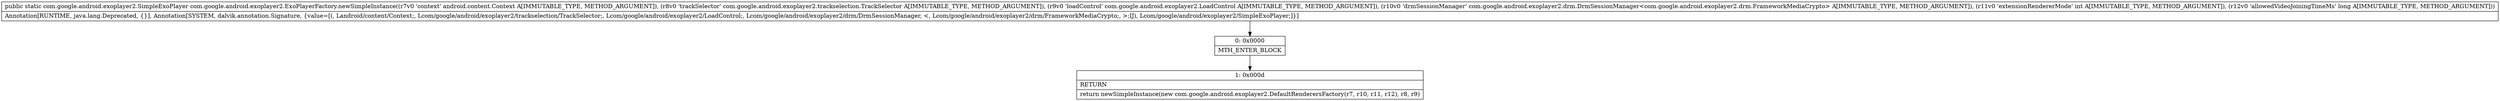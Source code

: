 digraph "CFG forcom.google.android.exoplayer2.ExoPlayerFactory.newSimpleInstance(Landroid\/content\/Context;Lcom\/google\/android\/exoplayer2\/trackselection\/TrackSelector;Lcom\/google\/android\/exoplayer2\/LoadControl;Lcom\/google\/android\/exoplayer2\/drm\/DrmSessionManager;IJ)Lcom\/google\/android\/exoplayer2\/SimpleExoPlayer;" {
Node_0 [shape=record,label="{0\:\ 0x0000|MTH_ENTER_BLOCK\l}"];
Node_1 [shape=record,label="{1\:\ 0x000d|RETURN\l|return newSimpleInstance(new com.google.android.exoplayer2.DefaultRenderersFactory(r7, r10, r11, r12), r8, r9)\l}"];
MethodNode[shape=record,label="{public static com.google.android.exoplayer2.SimpleExoPlayer com.google.android.exoplayer2.ExoPlayerFactory.newSimpleInstance((r7v0 'context' android.content.Context A[IMMUTABLE_TYPE, METHOD_ARGUMENT]), (r8v0 'trackSelector' com.google.android.exoplayer2.trackselection.TrackSelector A[IMMUTABLE_TYPE, METHOD_ARGUMENT]), (r9v0 'loadControl' com.google.android.exoplayer2.LoadControl A[IMMUTABLE_TYPE, METHOD_ARGUMENT]), (r10v0 'drmSessionManager' com.google.android.exoplayer2.drm.DrmSessionManager\<com.google.android.exoplayer2.drm.FrameworkMediaCrypto\> A[IMMUTABLE_TYPE, METHOD_ARGUMENT]), (r11v0 'extensionRendererMode' int A[IMMUTABLE_TYPE, METHOD_ARGUMENT]), (r12v0 'allowedVideoJoiningTimeMs' long A[IMMUTABLE_TYPE, METHOD_ARGUMENT]))  | Annotation[RUNTIME, java.lang.Deprecated, \{\}], Annotation[SYSTEM, dalvik.annotation.Signature, \{value=[(, Landroid\/content\/Context;, Lcom\/google\/android\/exoplayer2\/trackselection\/TrackSelector;, Lcom\/google\/android\/exoplayer2\/LoadControl;, Lcom\/google\/android\/exoplayer2\/drm\/DrmSessionManager, \<, Lcom\/google\/android\/exoplayer2\/drm\/FrameworkMediaCrypto;, \>;IJ), Lcom\/google\/android\/exoplayer2\/SimpleExoPlayer;]\}]\l}"];
MethodNode -> Node_0;
Node_0 -> Node_1;
}

